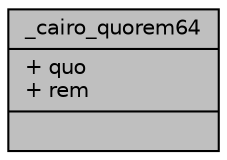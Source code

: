 digraph "_cairo_quorem64"
{
  edge [fontname="Helvetica",fontsize="10",labelfontname="Helvetica",labelfontsize="10"];
  node [fontname="Helvetica",fontsize="10",shape=record];
  Node1 [label="{_cairo_quorem64\n|+ quo\l+ rem\l|}",height=0.2,width=0.4,color="black", fillcolor="grey75", style="filled", fontcolor="black"];
}

